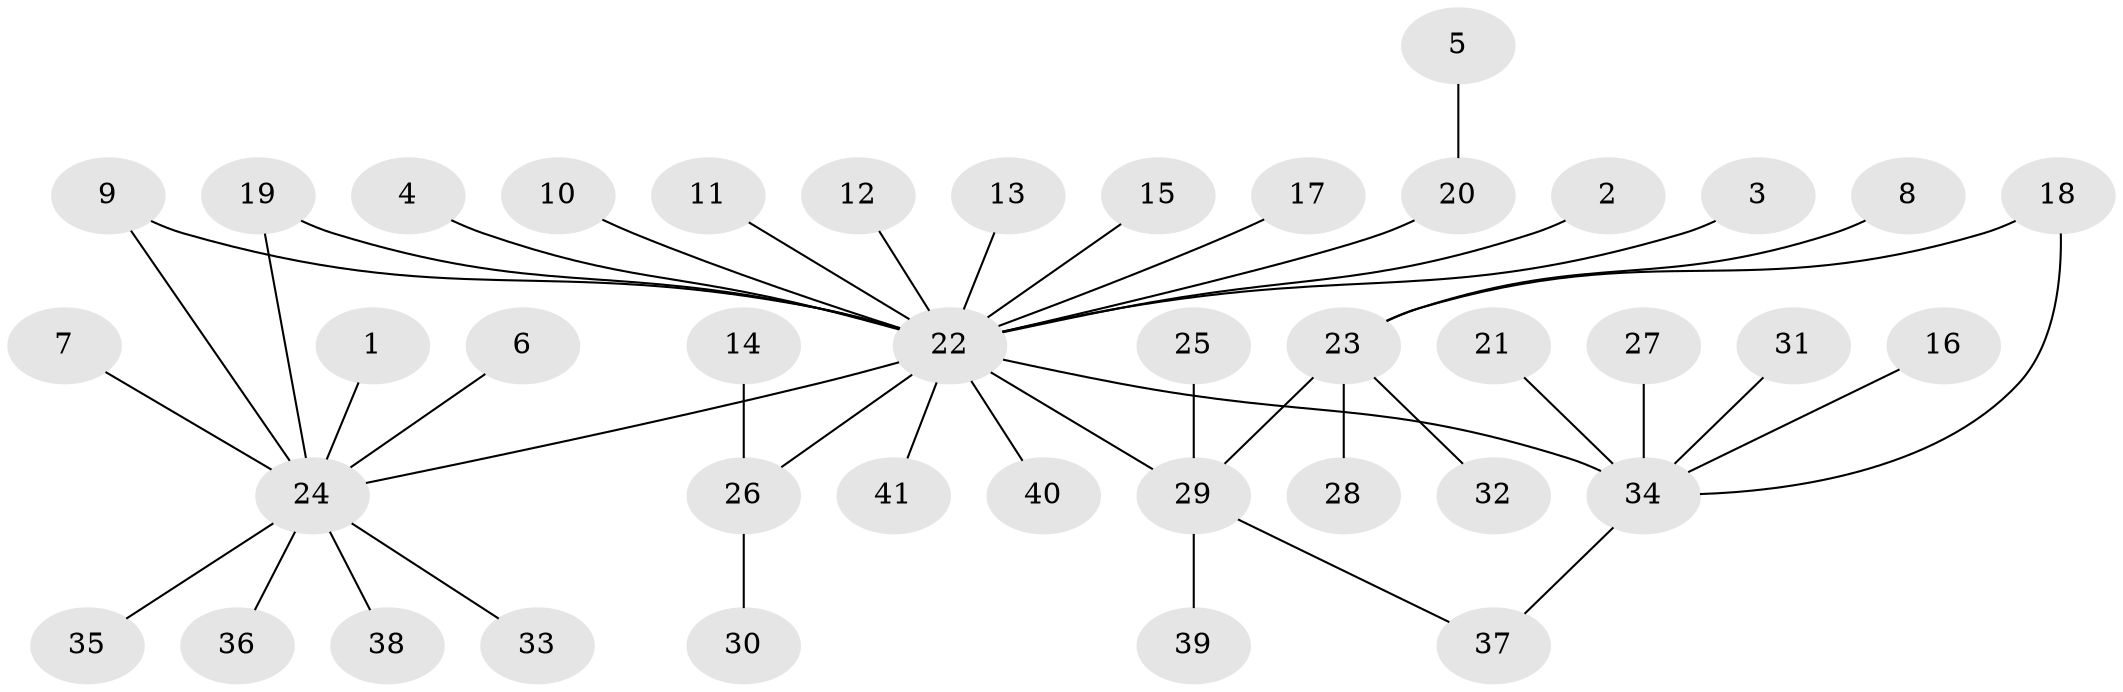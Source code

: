 // original degree distribution, {4: 0.04878048780487805, 1: 0.6463414634146342, 19: 0.012195121951219513, 5: 0.036585365853658534, 2: 0.15853658536585366, 7: 0.036585365853658534, 3: 0.04878048780487805, 12: 0.012195121951219513}
// Generated by graph-tools (version 1.1) at 2025/26/03/09/25 03:26:08]
// undirected, 41 vertices, 44 edges
graph export_dot {
graph [start="1"]
  node [color=gray90,style=filled];
  1;
  2;
  3;
  4;
  5;
  6;
  7;
  8;
  9;
  10;
  11;
  12;
  13;
  14;
  15;
  16;
  17;
  18;
  19;
  20;
  21;
  22;
  23;
  24;
  25;
  26;
  27;
  28;
  29;
  30;
  31;
  32;
  33;
  34;
  35;
  36;
  37;
  38;
  39;
  40;
  41;
  1 -- 24 [weight=1.0];
  2 -- 22 [weight=1.0];
  3 -- 22 [weight=1.0];
  4 -- 22 [weight=1.0];
  5 -- 20 [weight=1.0];
  6 -- 24 [weight=1.0];
  7 -- 24 [weight=1.0];
  8 -- 23 [weight=1.0];
  9 -- 22 [weight=2.0];
  9 -- 24 [weight=1.0];
  10 -- 22 [weight=1.0];
  11 -- 22 [weight=1.0];
  12 -- 22 [weight=1.0];
  13 -- 22 [weight=1.0];
  14 -- 26 [weight=1.0];
  15 -- 22 [weight=1.0];
  16 -- 34 [weight=1.0];
  17 -- 22 [weight=1.0];
  18 -- 23 [weight=1.0];
  18 -- 34 [weight=1.0];
  19 -- 22 [weight=1.0];
  19 -- 24 [weight=1.0];
  20 -- 22 [weight=1.0];
  21 -- 34 [weight=1.0];
  22 -- 24 [weight=1.0];
  22 -- 26 [weight=1.0];
  22 -- 29 [weight=1.0];
  22 -- 34 [weight=2.0];
  22 -- 40 [weight=1.0];
  22 -- 41 [weight=1.0];
  23 -- 28 [weight=1.0];
  23 -- 29 [weight=1.0];
  23 -- 32 [weight=1.0];
  24 -- 33 [weight=1.0];
  24 -- 35 [weight=1.0];
  24 -- 36 [weight=1.0];
  24 -- 38 [weight=1.0];
  25 -- 29 [weight=1.0];
  26 -- 30 [weight=1.0];
  27 -- 34 [weight=1.0];
  29 -- 37 [weight=1.0];
  29 -- 39 [weight=1.0];
  31 -- 34 [weight=1.0];
  34 -- 37 [weight=1.0];
}
